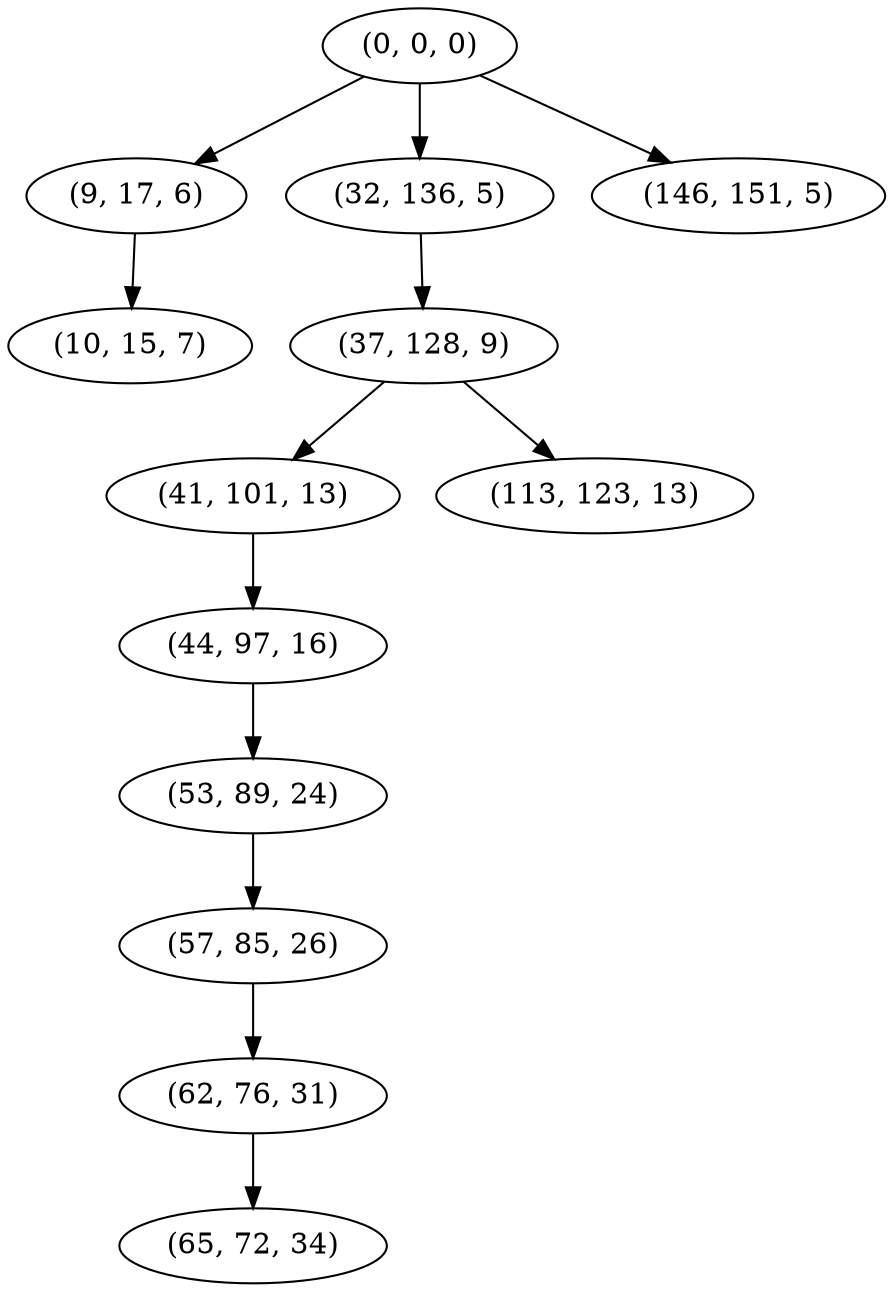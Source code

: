 digraph tree {
    "(0, 0, 0)";
    "(9, 17, 6)";
    "(10, 15, 7)";
    "(32, 136, 5)";
    "(37, 128, 9)";
    "(41, 101, 13)";
    "(44, 97, 16)";
    "(53, 89, 24)";
    "(57, 85, 26)";
    "(62, 76, 31)";
    "(65, 72, 34)";
    "(113, 123, 13)";
    "(146, 151, 5)";
    "(0, 0, 0)" -> "(9, 17, 6)";
    "(0, 0, 0)" -> "(32, 136, 5)";
    "(0, 0, 0)" -> "(146, 151, 5)";
    "(9, 17, 6)" -> "(10, 15, 7)";
    "(32, 136, 5)" -> "(37, 128, 9)";
    "(37, 128, 9)" -> "(41, 101, 13)";
    "(37, 128, 9)" -> "(113, 123, 13)";
    "(41, 101, 13)" -> "(44, 97, 16)";
    "(44, 97, 16)" -> "(53, 89, 24)";
    "(53, 89, 24)" -> "(57, 85, 26)";
    "(57, 85, 26)" -> "(62, 76, 31)";
    "(62, 76, 31)" -> "(65, 72, 34)";
}
